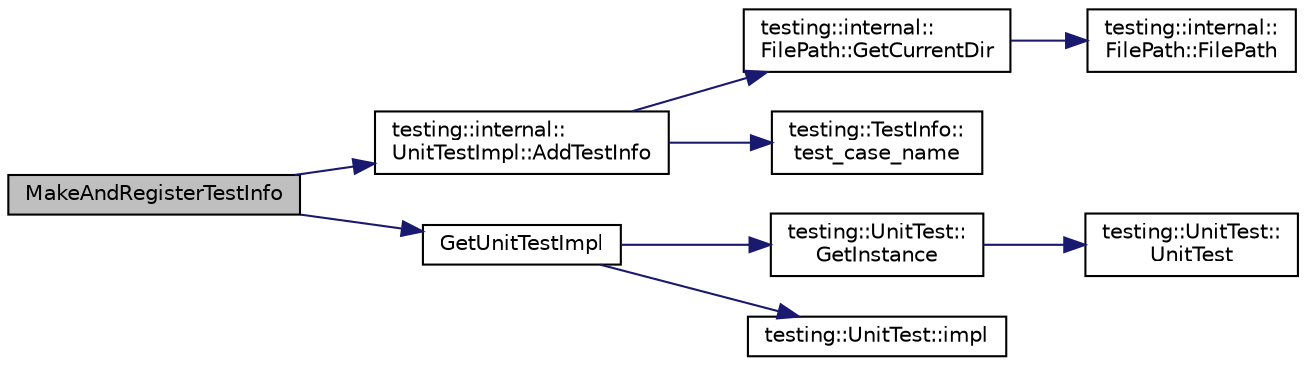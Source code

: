 digraph "MakeAndRegisterTestInfo"
{
 // INTERACTIVE_SVG=YES
 // LATEX_PDF_SIZE
  bgcolor="transparent";
  edge [fontname="Helvetica",fontsize="10",labelfontname="Helvetica",labelfontsize="10"];
  node [fontname="Helvetica",fontsize="10",shape=record];
  rankdir="LR";
  Node1 [label="MakeAndRegisterTestInfo",height=0.2,width=0.4,color="black", fillcolor="grey75", style="filled", fontcolor="black",tooltip=" "];
  Node1 -> Node2 [color="midnightblue",fontsize="10",style="solid",fontname="Helvetica"];
  Node2 [label="testing::internal::\lUnitTestImpl::AddTestInfo",height=0.2,width=0.4,color="black",URL="$d0/de3/classtesting_1_1internal_1_1UnitTestImpl_a0f73735489a968e6f6d57f791a246615.html#a0f73735489a968e6f6d57f791a246615",tooltip=" "];
  Node2 -> Node3 [color="midnightblue",fontsize="10",style="solid",fontname="Helvetica"];
  Node3 [label="testing::internal::\lFilePath::GetCurrentDir",height=0.2,width=0.4,color="black",URL="$de/dea/classtesting_1_1internal_1_1FilePath_a8f7fb543b08e0e79edaaa2829c1cb808.html#a8f7fb543b08e0e79edaaa2829c1cb808",tooltip=" "];
  Node3 -> Node4 [color="midnightblue",fontsize="10",style="solid",fontname="Helvetica"];
  Node4 [label="testing::internal::\lFilePath::FilePath",height=0.2,width=0.4,color="black",URL="$de/dea/classtesting_1_1internal_1_1FilePath_aa5df70ab39fdaff6e3fce46e8d35b608.html#aa5df70ab39fdaff6e3fce46e8d35b608",tooltip=" "];
  Node2 -> Node5 [color="midnightblue",fontsize="10",style="solid",fontname="Helvetica"];
  Node5 [label="testing::TestInfo::\ltest_case_name",height=0.2,width=0.4,color="black",URL="$df/d65/classtesting_1_1TestInfo_a36f45ddad070bbd6e8f06d3923934dba.html#a36f45ddad070bbd6e8f06d3923934dba",tooltip=" "];
  Node1 -> Node6 [color="midnightblue",fontsize="10",style="solid",fontname="Helvetica"];
  Node6 [label="GetUnitTestImpl",height=0.2,width=0.4,color="black",URL="$d0/da7/namespacetesting_1_1internal_ad104a3ca418dd1726ea22240b5d77258.html#ad104a3ca418dd1726ea22240b5d77258",tooltip=" "];
  Node6 -> Node7 [color="midnightblue",fontsize="10",style="solid",fontname="Helvetica"];
  Node7 [label="testing::UnitTest::\lGetInstance",height=0.2,width=0.4,color="black",URL="$d5/d21/classtesting_1_1UnitTest_ad200090b11104aca39f25043701886cf.html#ad200090b11104aca39f25043701886cf",tooltip=" "];
  Node7 -> Node8 [color="midnightblue",fontsize="10",style="solid",fontname="Helvetica"];
  Node8 [label="testing::UnitTest::\lUnitTest",height=0.2,width=0.4,color="black",URL="$d5/d21/classtesting_1_1UnitTest_a3c5dacde37a0ec6c0bf79322f7e355ed.html#a3c5dacde37a0ec6c0bf79322f7e355ed",tooltip=" "];
  Node6 -> Node9 [color="midnightblue",fontsize="10",style="solid",fontname="Helvetica"];
  Node9 [label="testing::UnitTest::impl",height=0.2,width=0.4,color="black",URL="$d5/d21/classtesting_1_1UnitTest_a7fc0e26510d98598fc6632b7e66a281d.html#a7fc0e26510d98598fc6632b7e66a281d",tooltip=" "];
}

